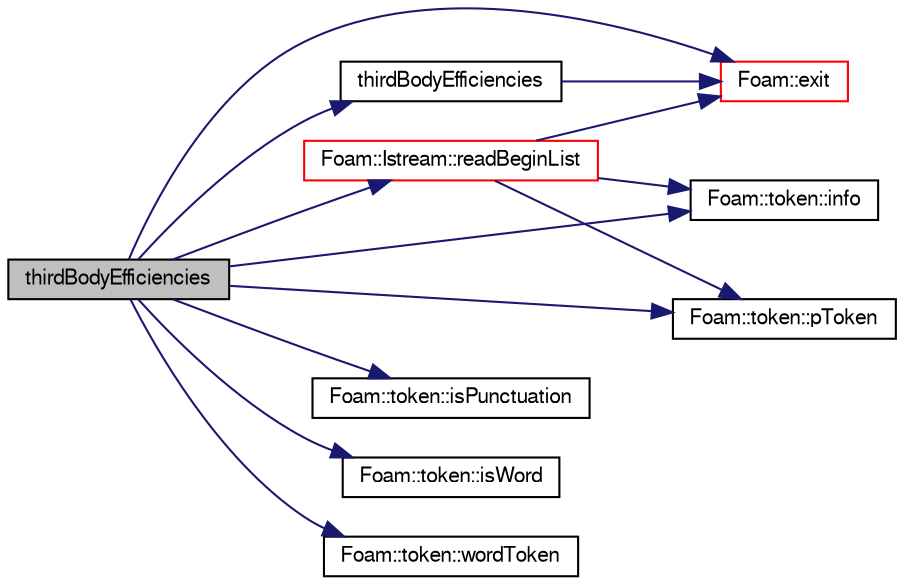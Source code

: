 digraph "thirdBodyEfficiencies"
{
  bgcolor="transparent";
  edge [fontname="FreeSans",fontsize="10",labelfontname="FreeSans",labelfontsize="10"];
  node [fontname="FreeSans",fontsize="10",shape=record];
  rankdir="LR";
  Node50 [label="thirdBodyEfficiencies",height=0.2,width=0.4,color="black", fillcolor="grey75", style="filled", fontcolor="black"];
  Node50 -> Node51 [color="midnightblue",fontsize="10",style="solid",fontname="FreeSans"];
  Node51 [label="Foam::exit",height=0.2,width=0.4,color="red",URL="$a21124.html#a06ca7250d8e89caf05243ec094843642"];
  Node50 -> Node98 [color="midnightblue",fontsize="10",style="solid",fontname="FreeSans"];
  Node98 [label="Foam::token::info",height=0.2,width=0.4,color="black",URL="$a26306.html#a861a626214ad30bd8e7ab3a8caae9966",tooltip="Return info proxy. "];
  Node50 -> Node99 [color="midnightblue",fontsize="10",style="solid",fontname="FreeSans"];
  Node99 [label="Foam::token::isPunctuation",height=0.2,width=0.4,color="black",URL="$a26306.html#a1f8107fd5ca4b0ebd4bf63cfc8ef6d2f"];
  Node50 -> Node100 [color="midnightblue",fontsize="10",style="solid",fontname="FreeSans"];
  Node100 [label="Foam::token::isWord",height=0.2,width=0.4,color="black",URL="$a26306.html#ace6d5ecd2736d19990a7c12e0fe5a745"];
  Node50 -> Node101 [color="midnightblue",fontsize="10",style="solid",fontname="FreeSans"];
  Node101 [label="Foam::token::pToken",height=0.2,width=0.4,color="black",URL="$a26306.html#a04ff24eec31f5be755eb7fa58de0b8a3"];
  Node50 -> Node102 [color="midnightblue",fontsize="10",style="solid",fontname="FreeSans"];
  Node102 [label="Foam::Istream::readBeginList",height=0.2,width=0.4,color="red",URL="$a26234.html#adb9b1a5ac1aacc94b9998439303acfa7"];
  Node102 -> Node51 [color="midnightblue",fontsize="10",style="solid",fontname="FreeSans"];
  Node102 -> Node98 [color="midnightblue",fontsize="10",style="solid",fontname="FreeSans"];
  Node102 -> Node101 [color="midnightblue",fontsize="10",style="solid",fontname="FreeSans"];
  Node50 -> Node106 [color="midnightblue",fontsize="10",style="solid",fontname="FreeSans"];
  Node106 [label="thirdBodyEfficiencies",height=0.2,width=0.4,color="black",URL="$a30318.html#a6f7f5f2d60b402acd20b73382deec737",tooltip="Construct from components. "];
  Node106 -> Node51 [color="midnightblue",fontsize="10",style="solid",fontname="FreeSans"];
  Node50 -> Node107 [color="midnightblue",fontsize="10",style="solid",fontname="FreeSans"];
  Node107 [label="Foam::token::wordToken",height=0.2,width=0.4,color="black",URL="$a26306.html#a65967674840943899f4163d527bd83bd"];
}
